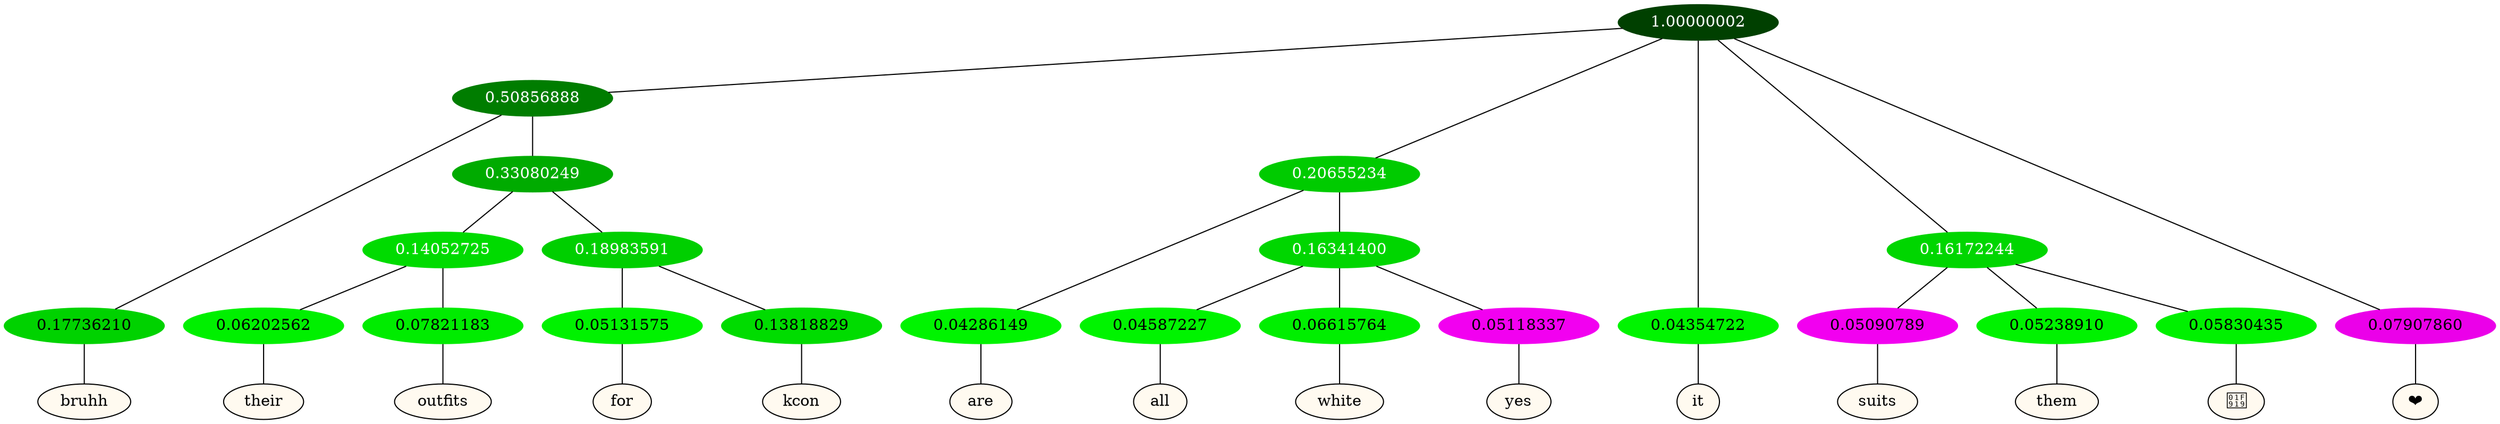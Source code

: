 graph {
	node [format=png height=0.15 nodesep=0.001 ordering=out overlap=prism overlap_scaling=0.01 ranksep=0.001 ratio=0.2 style=filled width=0.15]
	{
		rank=same
		a_w_6 [label=bruhh color=black fillcolor=floralwhite style="filled,solid"]
		a_w_18 [label=their color=black fillcolor=floralwhite style="filled,solid"]
		a_w_19 [label=outfits color=black fillcolor=floralwhite style="filled,solid"]
		a_w_20 [label=for color=black fillcolor=floralwhite style="filled,solid"]
		a_w_21 [label=kcon color=black fillcolor=floralwhite style="filled,solid"]
		a_w_8 [label=are color=black fillcolor=floralwhite style="filled,solid"]
		a_w_15 [label=all color=black fillcolor=floralwhite style="filled,solid"]
		a_w_16 [label=white color=black fillcolor=floralwhite style="filled,solid"]
		a_w_17 [label=yes color=black fillcolor=floralwhite style="filled,solid"]
		a_w_3 [label=it color=black fillcolor=floralwhite style="filled,solid"]
		a_w_10 [label=suits color=black fillcolor=floralwhite style="filled,solid"]
		a_w_11 [label=them color=black fillcolor=floralwhite style="filled,solid"]
		a_w_12 [label="🤙" color=black fillcolor=floralwhite style="filled,solid"]
		a_w_5 [label="❤" color=black fillcolor=floralwhite style="filled,solid"]
	}
	a_n_6 -- a_w_6
	a_n_18 -- a_w_18
	a_n_19 -- a_w_19
	a_n_20 -- a_w_20
	a_n_21 -- a_w_21
	a_n_8 -- a_w_8
	a_n_15 -- a_w_15
	a_n_16 -- a_w_16
	a_n_17 -- a_w_17
	a_n_3 -- a_w_3
	a_n_10 -- a_w_10
	a_n_11 -- a_w_11
	a_n_12 -- a_w_12
	a_n_5 -- a_w_5
	{
		rank=same
		a_n_6 [label=0.17736210 color="0.334 1.000 0.823" fontcolor=black]
		a_n_18 [label=0.06202562 color="0.334 1.000 0.938" fontcolor=black]
		a_n_19 [label=0.07821183 color="0.334 1.000 0.922" fontcolor=black]
		a_n_20 [label=0.05131575 color="0.334 1.000 0.949" fontcolor=black]
		a_n_21 [label=0.13818829 color="0.334 1.000 0.862" fontcolor=black]
		a_n_8 [label=0.04286149 color="0.334 1.000 0.957" fontcolor=black]
		a_n_15 [label=0.04587227 color="0.334 1.000 0.954" fontcolor=black]
		a_n_16 [label=0.06615764 color="0.334 1.000 0.934" fontcolor=black]
		a_n_17 [label=0.05118337 color="0.835 1.000 0.949" fontcolor=black]
		a_n_3 [label=0.04354722 color="0.334 1.000 0.956" fontcolor=black]
		a_n_10 [label=0.05090789 color="0.835 1.000 0.949" fontcolor=black]
		a_n_11 [label=0.05238910 color="0.334 1.000 0.948" fontcolor=black]
		a_n_12 [label=0.05830435 color="0.334 1.000 0.942" fontcolor=black]
		a_n_5 [label=0.07907860 color="0.835 1.000 0.921" fontcolor=black]
	}
	a_n_0 [label=1.00000002 color="0.334 1.000 0.250" fontcolor=grey99]
	a_n_1 [label=0.50856888 color="0.334 1.000 0.491" fontcolor=grey99]
	a_n_0 -- a_n_1
	a_n_2 [label=0.20655234 color="0.334 1.000 0.793" fontcolor=grey99]
	a_n_0 -- a_n_2
	a_n_0 -- a_n_3
	a_n_4 [label=0.16172244 color="0.334 1.000 0.838" fontcolor=grey99]
	a_n_0 -- a_n_4
	a_n_0 -- a_n_5
	a_n_1 -- a_n_6
	a_n_7 [label=0.33080249 color="0.334 1.000 0.669" fontcolor=grey99]
	a_n_1 -- a_n_7
	a_n_2 -- a_n_8
	a_n_9 [label=0.16341400 color="0.334 1.000 0.837" fontcolor=grey99]
	a_n_2 -- a_n_9
	a_n_4 -- a_n_10
	a_n_4 -- a_n_11
	a_n_4 -- a_n_12
	a_n_13 [label=0.14052725 color="0.334 1.000 0.859" fontcolor=grey99]
	a_n_7 -- a_n_13
	a_n_14 [label=0.18983591 color="0.334 1.000 0.810" fontcolor=grey99]
	a_n_7 -- a_n_14
	a_n_9 -- a_n_15
	a_n_9 -- a_n_16
	a_n_9 -- a_n_17
	a_n_13 -- a_n_18
	a_n_13 -- a_n_19
	a_n_14 -- a_n_20
	a_n_14 -- a_n_21
}
